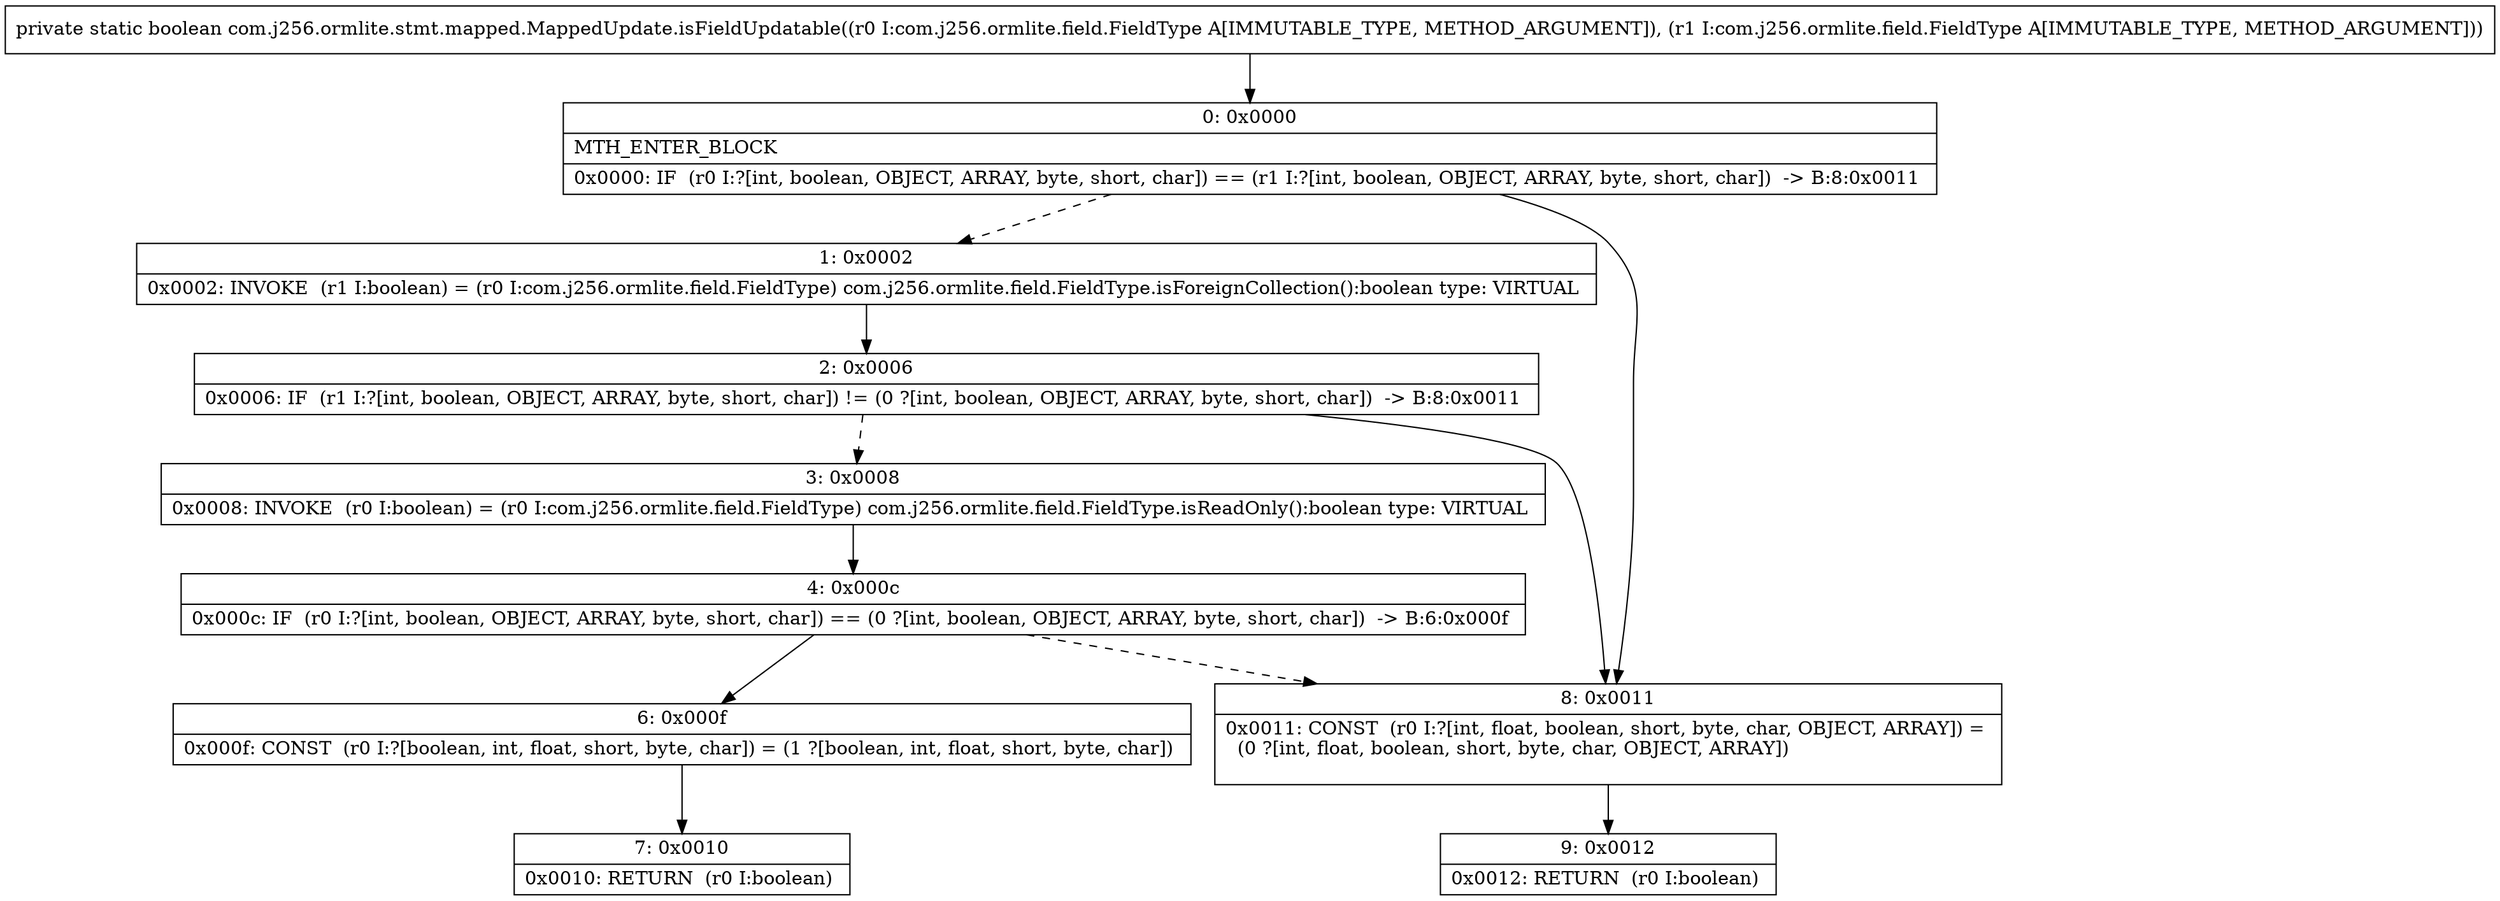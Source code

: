 digraph "CFG forcom.j256.ormlite.stmt.mapped.MappedUpdate.isFieldUpdatable(Lcom\/j256\/ormlite\/field\/FieldType;Lcom\/j256\/ormlite\/field\/FieldType;)Z" {
Node_0 [shape=record,label="{0\:\ 0x0000|MTH_ENTER_BLOCK\l|0x0000: IF  (r0 I:?[int, boolean, OBJECT, ARRAY, byte, short, char]) == (r1 I:?[int, boolean, OBJECT, ARRAY, byte, short, char])  \-\> B:8:0x0011 \l}"];
Node_1 [shape=record,label="{1\:\ 0x0002|0x0002: INVOKE  (r1 I:boolean) = (r0 I:com.j256.ormlite.field.FieldType) com.j256.ormlite.field.FieldType.isForeignCollection():boolean type: VIRTUAL \l}"];
Node_2 [shape=record,label="{2\:\ 0x0006|0x0006: IF  (r1 I:?[int, boolean, OBJECT, ARRAY, byte, short, char]) != (0 ?[int, boolean, OBJECT, ARRAY, byte, short, char])  \-\> B:8:0x0011 \l}"];
Node_3 [shape=record,label="{3\:\ 0x0008|0x0008: INVOKE  (r0 I:boolean) = (r0 I:com.j256.ormlite.field.FieldType) com.j256.ormlite.field.FieldType.isReadOnly():boolean type: VIRTUAL \l}"];
Node_4 [shape=record,label="{4\:\ 0x000c|0x000c: IF  (r0 I:?[int, boolean, OBJECT, ARRAY, byte, short, char]) == (0 ?[int, boolean, OBJECT, ARRAY, byte, short, char])  \-\> B:6:0x000f \l}"];
Node_6 [shape=record,label="{6\:\ 0x000f|0x000f: CONST  (r0 I:?[boolean, int, float, short, byte, char]) = (1 ?[boolean, int, float, short, byte, char]) \l}"];
Node_7 [shape=record,label="{7\:\ 0x0010|0x0010: RETURN  (r0 I:boolean) \l}"];
Node_8 [shape=record,label="{8\:\ 0x0011|0x0011: CONST  (r0 I:?[int, float, boolean, short, byte, char, OBJECT, ARRAY]) = \l  (0 ?[int, float, boolean, short, byte, char, OBJECT, ARRAY])\l \l}"];
Node_9 [shape=record,label="{9\:\ 0x0012|0x0012: RETURN  (r0 I:boolean) \l}"];
MethodNode[shape=record,label="{private static boolean com.j256.ormlite.stmt.mapped.MappedUpdate.isFieldUpdatable((r0 I:com.j256.ormlite.field.FieldType A[IMMUTABLE_TYPE, METHOD_ARGUMENT]), (r1 I:com.j256.ormlite.field.FieldType A[IMMUTABLE_TYPE, METHOD_ARGUMENT])) }"];
MethodNode -> Node_0;
Node_0 -> Node_1[style=dashed];
Node_0 -> Node_8;
Node_1 -> Node_2;
Node_2 -> Node_3[style=dashed];
Node_2 -> Node_8;
Node_3 -> Node_4;
Node_4 -> Node_6;
Node_4 -> Node_8[style=dashed];
Node_6 -> Node_7;
Node_8 -> Node_9;
}

